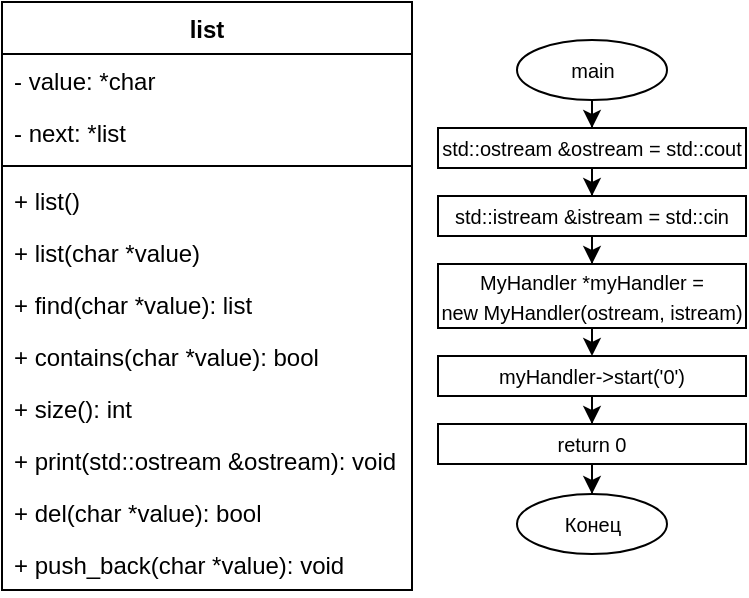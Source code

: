<mxfile version="23.1.5" type="device">
  <diagram name="Страница — 1" id="OQYlK4gq3XDp_OIohNWo">
    <mxGraphModel dx="770" dy="447" grid="0" gridSize="10" guides="1" tooltips="1" connect="1" arrows="1" fold="1" page="1" pageScale="1" pageWidth="827" pageHeight="1169" math="0" shadow="0">
      <root>
        <mxCell id="0" />
        <mxCell id="1" parent="0" />
        <mxCell id="WhZeEfPbCVpSr8RxyIic-16" value="list" style="swimlane;fontStyle=1;align=center;verticalAlign=top;childLayout=stackLayout;horizontal=1;startSize=26;horizontalStack=0;resizeParent=1;resizeParentMax=0;resizeLast=0;collapsible=1;marginBottom=0;whiteSpace=wrap;html=1;" parent="1" vertex="1">
          <mxGeometry x="101" y="384" width="205" height="294" as="geometry">
            <mxRectangle x="101" y="384" width="52" height="26" as="alternateBounds" />
          </mxGeometry>
        </mxCell>
        <mxCell id="WhZeEfPbCVpSr8RxyIic-20" value="- value: *char" style="text;strokeColor=none;fillColor=none;align=left;verticalAlign=top;spacingLeft=4;spacingRight=4;overflow=hidden;rotatable=0;points=[[0,0.5],[1,0.5]];portConstraint=eastwest;whiteSpace=wrap;html=1;" parent="WhZeEfPbCVpSr8RxyIic-16" vertex="1">
          <mxGeometry y="26" width="205" height="26" as="geometry" />
        </mxCell>
        <mxCell id="WhZeEfPbCVpSr8RxyIic-17" value="- next: *list" style="text;strokeColor=none;fillColor=none;align=left;verticalAlign=top;spacingLeft=4;spacingRight=4;overflow=hidden;rotatable=0;points=[[0,0.5],[1,0.5]];portConstraint=eastwest;whiteSpace=wrap;html=1;" parent="WhZeEfPbCVpSr8RxyIic-16" vertex="1">
          <mxGeometry y="52" width="205" height="26" as="geometry" />
        </mxCell>
        <mxCell id="WhZeEfPbCVpSr8RxyIic-18" value="" style="line;strokeWidth=1;fillColor=none;align=left;verticalAlign=middle;spacingTop=-1;spacingLeft=3;spacingRight=3;rotatable=0;labelPosition=right;points=[];portConstraint=eastwest;strokeColor=inherit;" parent="WhZeEfPbCVpSr8RxyIic-16" vertex="1">
          <mxGeometry y="78" width="205" height="8" as="geometry" />
        </mxCell>
        <mxCell id="WhZeEfPbCVpSr8RxyIic-19" value="+ list()" style="text;strokeColor=none;fillColor=none;align=left;verticalAlign=top;spacingLeft=4;spacingRight=4;overflow=hidden;rotatable=0;points=[[0,0.5],[1,0.5]];portConstraint=eastwest;whiteSpace=wrap;html=1;" parent="WhZeEfPbCVpSr8RxyIic-16" vertex="1">
          <mxGeometry y="86" width="205" height="26" as="geometry" />
        </mxCell>
        <mxCell id="WhZeEfPbCVpSr8RxyIic-22" value="+ list(char *value)" style="text;strokeColor=none;fillColor=none;align=left;verticalAlign=top;spacingLeft=4;spacingRight=4;overflow=hidden;rotatable=0;points=[[0,0.5],[1,0.5]];portConstraint=eastwest;whiteSpace=wrap;html=1;" parent="WhZeEfPbCVpSr8RxyIic-16" vertex="1">
          <mxGeometry y="112" width="205" height="26" as="geometry" />
        </mxCell>
        <mxCell id="WhZeEfPbCVpSr8RxyIic-21" value="+ find(char *value): list" style="text;strokeColor=none;fillColor=none;align=left;verticalAlign=top;spacingLeft=4;spacingRight=4;overflow=hidden;rotatable=0;points=[[0,0.5],[1,0.5]];portConstraint=eastwest;whiteSpace=wrap;html=1;" parent="WhZeEfPbCVpSr8RxyIic-16" vertex="1">
          <mxGeometry y="138" width="205" height="26" as="geometry" />
        </mxCell>
        <mxCell id="wN-8WOTjSVyK1rVOfwQU-4" value="+ contains(char *value): bool" style="text;strokeColor=none;fillColor=none;align=left;verticalAlign=top;spacingLeft=4;spacingRight=4;overflow=hidden;rotatable=0;points=[[0,0.5],[1,0.5]];portConstraint=eastwest;whiteSpace=wrap;html=1;" parent="WhZeEfPbCVpSr8RxyIic-16" vertex="1">
          <mxGeometry y="164" width="205" height="26" as="geometry" />
        </mxCell>
        <mxCell id="WhZeEfPbCVpSr8RxyIic-23" value="+ size(): int" style="text;strokeColor=none;fillColor=none;align=left;verticalAlign=top;spacingLeft=4;spacingRight=4;overflow=hidden;rotatable=0;points=[[0,0.5],[1,0.5]];portConstraint=eastwest;whiteSpace=wrap;html=1;" parent="WhZeEfPbCVpSr8RxyIic-16" vertex="1">
          <mxGeometry y="190" width="205" height="26" as="geometry" />
        </mxCell>
        <mxCell id="WhZeEfPbCVpSr8RxyIic-24" value="+ print(std::ostream &amp;amp;ostream&lt;span style=&quot;background-color: initial;&quot;&gt;): void&lt;/span&gt;" style="text;strokeColor=none;fillColor=none;align=left;verticalAlign=top;spacingLeft=4;spacingRight=4;overflow=hidden;rotatable=0;points=[[0,0.5],[1,0.5]];portConstraint=eastwest;whiteSpace=wrap;html=1;" parent="WhZeEfPbCVpSr8RxyIic-16" vertex="1">
          <mxGeometry y="216" width="205" height="26" as="geometry" />
        </mxCell>
        <mxCell id="WhZeEfPbCVpSr8RxyIic-25" value="+ del(char *value): bool" style="text;strokeColor=none;fillColor=none;align=left;verticalAlign=top;spacingLeft=4;spacingRight=4;overflow=hidden;rotatable=0;points=[[0,0.5],[1,0.5]];portConstraint=eastwest;whiteSpace=wrap;html=1;" parent="WhZeEfPbCVpSr8RxyIic-16" vertex="1">
          <mxGeometry y="242" width="205" height="26" as="geometry" />
        </mxCell>
        <mxCell id="WhZeEfPbCVpSr8RxyIic-26" value="+ push_back(char *value): void" style="text;strokeColor=none;fillColor=none;align=left;verticalAlign=top;spacingLeft=4;spacingRight=4;overflow=hidden;rotatable=0;points=[[0,0.5],[1,0.5]];portConstraint=eastwest;whiteSpace=wrap;html=1;" parent="WhZeEfPbCVpSr8RxyIic-16" vertex="1">
          <mxGeometry y="268" width="205" height="26" as="geometry" />
        </mxCell>
        <mxCell id="WhZeEfPbCVpSr8RxyIic-32" value="" style="edgeStyle=orthogonalEdgeStyle;rounded=0;orthogonalLoop=1;jettySize=auto;html=1;" parent="1" source="WhZeEfPbCVpSr8RxyIic-30" target="WhZeEfPbCVpSr8RxyIic-31" edge="1">
          <mxGeometry relative="1" as="geometry" />
        </mxCell>
        <mxCell id="WhZeEfPbCVpSr8RxyIic-30" value="&lt;font style=&quot;font-size: 10px;&quot;&gt;main&lt;/font&gt;" style="ellipse;whiteSpace=wrap;html=1;" parent="1" vertex="1">
          <mxGeometry x="358.5" y="403" width="75" height="30" as="geometry" />
        </mxCell>
        <mxCell id="WhZeEfPbCVpSr8RxyIic-34" value="" style="edgeStyle=orthogonalEdgeStyle;rounded=0;orthogonalLoop=1;jettySize=auto;html=1;" parent="1" source="WhZeEfPbCVpSr8RxyIic-31" target="WhZeEfPbCVpSr8RxyIic-33" edge="1">
          <mxGeometry relative="1" as="geometry" />
        </mxCell>
        <mxCell id="WhZeEfPbCVpSr8RxyIic-31" value="&lt;font style=&quot;font-size: 10px;&quot;&gt;std::ostream &amp;amp;ostream = std::cout&lt;/font&gt;" style="whiteSpace=wrap;html=1;" parent="1" vertex="1">
          <mxGeometry x="319" y="447" width="154" height="20" as="geometry" />
        </mxCell>
        <mxCell id="WhZeEfPbCVpSr8RxyIic-36" value="" style="edgeStyle=orthogonalEdgeStyle;rounded=0;orthogonalLoop=1;jettySize=auto;html=1;" parent="1" source="WhZeEfPbCVpSr8RxyIic-33" target="WhZeEfPbCVpSr8RxyIic-35" edge="1">
          <mxGeometry relative="1" as="geometry" />
        </mxCell>
        <mxCell id="WhZeEfPbCVpSr8RxyIic-33" value="&lt;font style=&quot;font-size: 10px;&quot;&gt;std::istream &amp;amp;istream = std::cin&lt;/font&gt;" style="whiteSpace=wrap;html=1;" parent="1" vertex="1">
          <mxGeometry x="319" y="481" width="154" height="20" as="geometry" />
        </mxCell>
        <mxCell id="WhZeEfPbCVpSr8RxyIic-38" style="edgeStyle=orthogonalEdgeStyle;rounded=0;orthogonalLoop=1;jettySize=auto;html=1;exitX=0.5;exitY=1;exitDx=0;exitDy=0;entryX=0.5;entryY=0;entryDx=0;entryDy=0;" parent="1" source="WhZeEfPbCVpSr8RxyIic-35" target="WhZeEfPbCVpSr8RxyIic-37" edge="1">
          <mxGeometry relative="1" as="geometry" />
        </mxCell>
        <mxCell id="WhZeEfPbCVpSr8RxyIic-35" value="&lt;font style=&quot;font-size: 10px;&quot;&gt;MyHandler *myHandler = &lt;br&gt;new MyHandler(ostream, istream)&lt;/font&gt;" style="whiteSpace=wrap;html=1;" parent="1" vertex="1">
          <mxGeometry x="319" y="515" width="154" height="32" as="geometry" />
        </mxCell>
        <mxCell id="msGOGFPddx5jtVh7guZ0-2" style="edgeStyle=orthogonalEdgeStyle;rounded=0;orthogonalLoop=1;jettySize=auto;html=1;entryX=0.5;entryY=0;entryDx=0;entryDy=0;" edge="1" parent="1" source="WhZeEfPbCVpSr8RxyIic-37" target="WhZeEfPbCVpSr8RxyIic-40">
          <mxGeometry relative="1" as="geometry" />
        </mxCell>
        <mxCell id="WhZeEfPbCVpSr8RxyIic-37" value="&lt;font style=&quot;font-size: 10px;&quot;&gt;myHandler-&amp;gt;start(&#39;0&#39;)&lt;/font&gt;" style="whiteSpace=wrap;html=1;" parent="1" vertex="1">
          <mxGeometry x="319" y="561" width="154" height="20" as="geometry" />
        </mxCell>
        <mxCell id="WhZeEfPbCVpSr8RxyIic-45" style="edgeStyle=orthogonalEdgeStyle;rounded=0;orthogonalLoop=1;jettySize=auto;html=1;entryX=0.5;entryY=0;entryDx=0;entryDy=0;" parent="1" source="WhZeEfPbCVpSr8RxyIic-39" edge="1">
          <mxGeometry relative="1" as="geometry">
            <mxPoint x="350" y="594" as="targetPoint" />
          </mxGeometry>
        </mxCell>
        <mxCell id="WhZeEfPbCVpSr8RxyIic-48" style="edgeStyle=orthogonalEdgeStyle;rounded=0;orthogonalLoop=1;jettySize=auto;html=1;entryX=0.5;entryY=0;entryDx=0;entryDy=0;" parent="1" source="WhZeEfPbCVpSr8RxyIic-40" target="WhZeEfPbCVpSr8RxyIic-47" edge="1">
          <mxGeometry relative="1" as="geometry" />
        </mxCell>
        <mxCell id="WhZeEfPbCVpSr8RxyIic-40" value="&lt;font style=&quot;font-size: 10px;&quot;&gt;return 0&lt;/font&gt;" style="whiteSpace=wrap;html=1;" parent="1" vertex="1">
          <mxGeometry x="319" y="595" width="154" height="20" as="geometry" />
        </mxCell>
        <mxCell id="WhZeEfPbCVpSr8RxyIic-47" value="&lt;font style=&quot;font-size: 10px;&quot;&gt;Конец&lt;/font&gt;" style="ellipse;whiteSpace=wrap;html=1;" parent="1" vertex="1">
          <mxGeometry x="358.5" y="630" width="75" height="30" as="geometry" />
        </mxCell>
      </root>
    </mxGraphModel>
  </diagram>
</mxfile>

